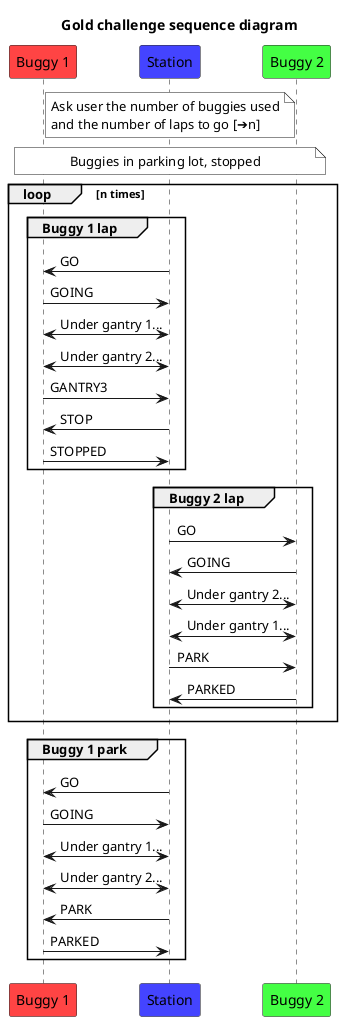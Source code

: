 @startuml
!pragma teoz true
title Gold challenge sequence diagram
participant "Buggy 1" as b1 #f44
participant Station as s #44f
participant "Buggy 2" as b2 #4f4
note over s #fff: Ask user the number of buggies used\n\
and the number of laps to go [➔n]
note over b1, b2 #fff: Buggies in parking lot, stopped
loop n times
    group Buggy 1 lap
        s->b1: GO
        s<-b1: GOING
        s<->b1: Under gantry 1...
        s<->b1: Under gantry 2...
        s<-b1: GANTRY3
        s->b1: STOP
        s<-b1: STOPPED
    end
    group Buggy 2 lap
        s->b2: GO
        s<-b2: GOING
        s<->b2: Under gantry 2...
        s<->b2: Under gantry 1...
        s->b2: PARK
        s<-b2: PARKED
    end
end
group Buggy 1 park
    s->b1: GO
    s<-b1: GOING
    s<->b1: Under gantry 1...
    s<->b1: Under gantry 2...
    s->b1: PARK
    s<-b1: PARKED
end
@enduml